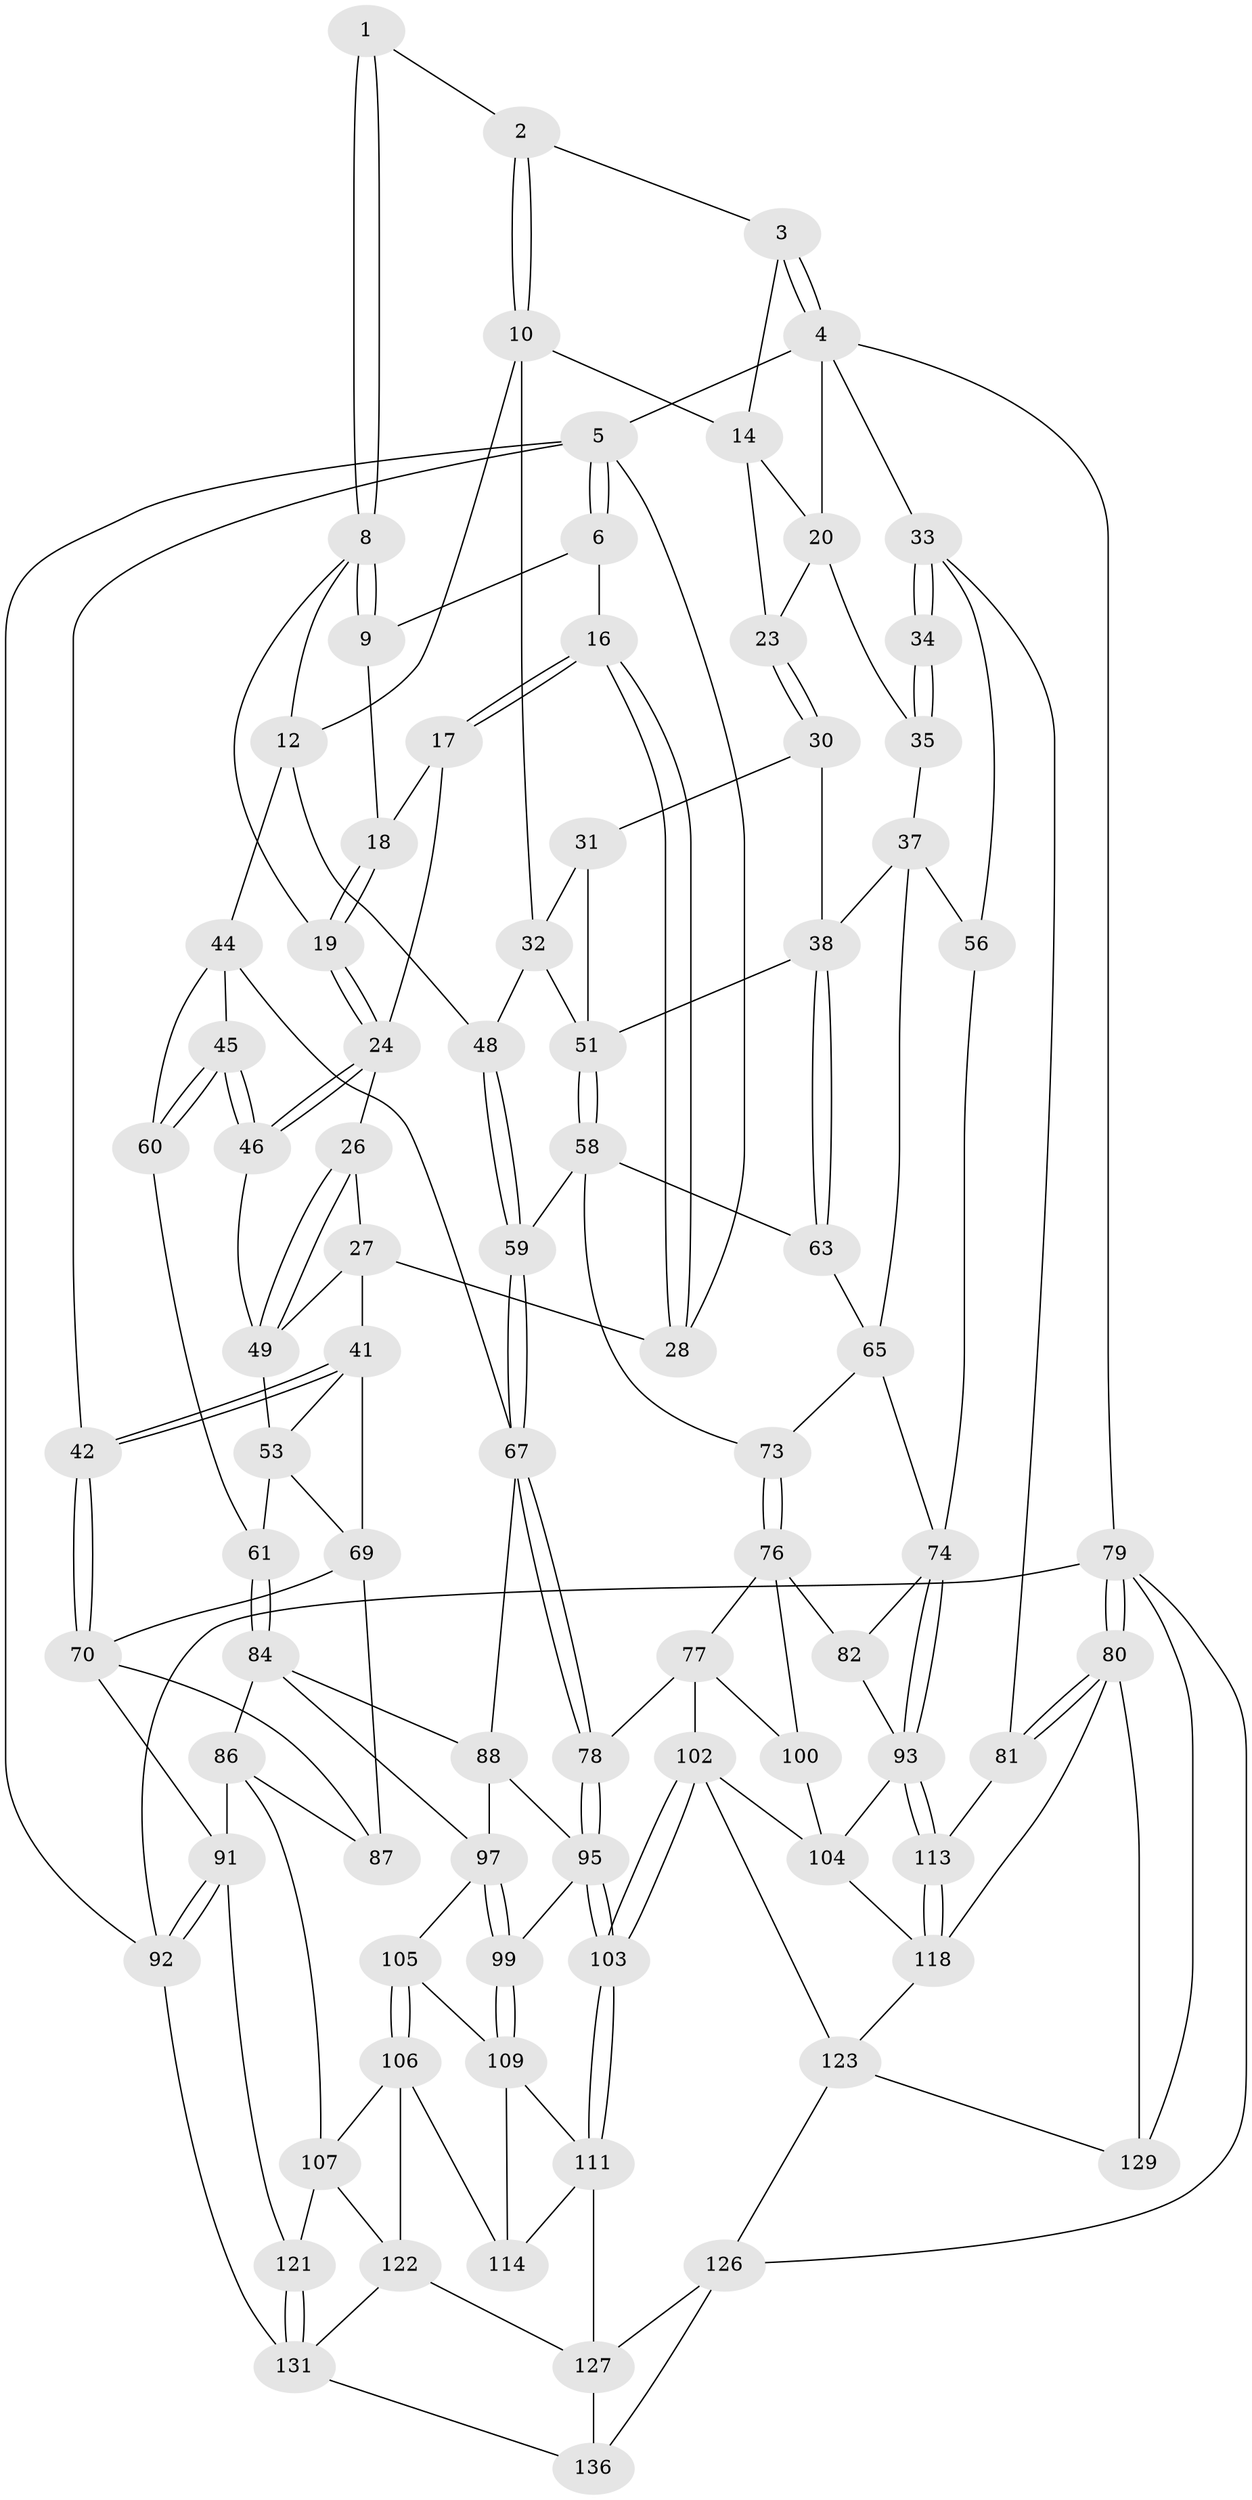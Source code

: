 // Generated by graph-tools (version 1.1) at 2025/24/03/03/25 07:24:36]
// undirected, 87 vertices, 194 edges
graph export_dot {
graph [start="1"]
  node [color=gray90,style=filled];
  1 [pos="+0.3932700075465802+0"];
  2 [pos="+0.5222423753532869+0"];
  3 [pos="+0.7457417360264655+0"];
  4 [pos="+1+0",super="+21"];
  5 [pos="+0+0",super="+29"];
  6 [pos="+0+0",super="+7"];
  8 [pos="+0.39468123536934124+0.09231877808653582",super="+13"];
  9 [pos="+0.26183788958083315+0.013704168454939105"];
  10 [pos="+0.5191348035008432+0.062234899789285425",super="+11"];
  12 [pos="+0.4644655981605698+0.12727067650860097",super="+43"];
  14 [pos="+0.7488547086602099+0",super="+15"];
  16 [pos="+0.15455505410468362+0.05846491870244389"];
  17 [pos="+0.16884242128136492+0.061381518390092156"];
  18 [pos="+0.24224649364259374+0.038650110780686996"];
  19 [pos="+0.31243843019735784+0.16360852173737023"];
  20 [pos="+0.9870461385098942+0.05596456032279816",super="+22"];
  23 [pos="+0.753985063908776+0.0631454788726689"];
  24 [pos="+0.295416174589108+0.18347418696249634",super="+25"];
  26 [pos="+0.18779328074750248+0.20487344929791165"];
  27 [pos="+0.11382323437808511+0.16334113077953125",super="+40"];
  28 [pos="+0.10076806571732477+0.14798147366088418"];
  30 [pos="+0.7060121000405744+0.14641590963802528"];
  31 [pos="+0.5910391830819027+0.17744510501059882"];
  32 [pos="+0.5386343187940952+0.1863980021921206",super="+47"];
  33 [pos="+1+0.16964394109374037",super="+55"];
  34 [pos="+1+0.17246794718905303"];
  35 [pos="+0.8493500613294287+0.14233524221217156",super="+36"];
  37 [pos="+0.8768976445676124+0.24703623433212452",super="+57"];
  38 [pos="+0.7273837130348343+0.264617780581687",super="+39"];
  41 [pos="+0.08913621296226884+0.268132008350861",super="+54"];
  42 [pos="+0+0.21046407064413397"];
  44 [pos="+0.40079221857687913+0.306624309063579",super="+66"];
  45 [pos="+0.3390724451572599+0.28531966207295434"];
  46 [pos="+0.2790312304608479+0.22017072037647045"];
  48 [pos="+0.5176487365435477+0.3075286105793677"];
  49 [pos="+0.2185450170998334+0.2245132141131437",super="+50"];
  51 [pos="+0.6352159871427304+0.31298620403547833",super="+52"];
  53 [pos="+0.18572975956735138+0.33252961750726723",super="+62"];
  56 [pos="+1+0.4343954519092025"];
  58 [pos="+0.5785817603926572+0.3771722335951117",super="+64"];
  59 [pos="+0.5687736304077301+0.38019980245414353"];
  60 [pos="+0.2883961641372539+0.42108602797855116"];
  61 [pos="+0.24816512103246716+0.42791737206050606"];
  63 [pos="+0.7355244572254733+0.2800958747080516"];
  65 [pos="+0.8700648122601369+0.355761897305447",super="+72"];
  67 [pos="+0.5248216928554534+0.4773442358331859",super="+68"];
  69 [pos="+0.06027587364372556+0.3717317960083882",super="+71"];
  70 [pos="+0+0.2879434460842348",super="+90"];
  73 [pos="+0.7293626669108731+0.4233011314511335"];
  74 [pos="+0.8100641399126471+0.491181552753474",super="+75"];
  76 [pos="+0.6662788993861716+0.5377191900404064",super="+83"];
  77 [pos="+0.6129895739662412+0.5320332105966773",super="+101"];
  78 [pos="+0.5452890511690193+0.5107972047712851"];
  79 [pos="+1+1",super="+133"];
  80 [pos="+1+0.8567173211870117",super="+124"];
  81 [pos="+1+0.5999333896860634"];
  82 [pos="+0.7686994730013237+0.5428694280795571"];
  84 [pos="+0.2523194414724447+0.5019000016473196",super="+85"];
  86 [pos="+0.08478362920878246+0.5561739290377238",super="+108"];
  87 [pos="+0.08090620907940993+0.55147134841161"];
  88 [pos="+0.39961176366967854+0.49737748775883395",super="+89"];
  91 [pos="+0+0.8536628080952958",super="+110"];
  92 [pos="+0+1"];
  93 [pos="+0.9241563669694919+0.6424590117678571",super="+94"];
  95 [pos="+0.5122792786168917+0.6639317088881773",super="+96"];
  97 [pos="+0.33591305452248854+0.5592274997291459",super="+98"];
  99 [pos="+0.3882608080351008+0.6448319120601562"];
  100 [pos="+0.7035692338692336+0.6237581974823783"];
  102 [pos="+0.6061371791092196+0.7695606830305398",super="+117"];
  103 [pos="+0.5564077916315918+0.7757931385793982"];
  104 [pos="+0.819242326047585+0.6575296186889795",super="+116"];
  105 [pos="+0.27457108498794575+0.6511779256327155"];
  106 [pos="+0.21400023204317667+0.6993584707189491",super="+115"];
  107 [pos="+0.13548874375107806+0.6756352278350265",super="+120"];
  109 [pos="+0.3459043359524424+0.6789956958718032",super="+112"];
  111 [pos="+0.5505231304541878+0.7817241899109029",super="+128"];
  113 [pos="+1+0.6586360969736745"];
  114 [pos="+0.27758568248683346+0.8528125802642655"];
  118 [pos="+0.8942517334665376+0.8308864691123047",super="+119"];
  121 [pos="+0.025349507465715706+0.8240811861522392"];
  122 [pos="+0.24042929903661547+0.8718895907995845",super="+130"];
  123 [pos="+0.6846182335734496+0.8137426879877058",super="+125"];
  126 [pos="+0.7060548864113179+0.9453960987577789",super="+134"];
  127 [pos="+0.49830843027146954+0.9911674699952429",super="+132"];
  129 [pos="+0.8632189142770849+0.9146355231520277"];
  131 [pos="+0.16746840628634796+1",super="+135"];
  136 [pos="+0.48356908099790724+1"];
  1 -- 2;
  1 -- 8;
  1 -- 8;
  2 -- 3;
  2 -- 10;
  2 -- 10;
  3 -- 4;
  3 -- 4;
  3 -- 14;
  4 -- 5;
  4 -- 79;
  4 -- 33;
  4 -- 20;
  5 -- 6;
  5 -- 6;
  5 -- 92;
  5 -- 42;
  5 -- 28;
  6 -- 16;
  6 -- 9;
  8 -- 9;
  8 -- 9;
  8 -- 19;
  8 -- 12;
  9 -- 18;
  10 -- 14;
  10 -- 32;
  10 -- 12;
  12 -- 48;
  12 -- 44;
  14 -- 20;
  14 -- 23;
  16 -- 17;
  16 -- 17;
  16 -- 28;
  16 -- 28;
  17 -- 18;
  17 -- 24;
  18 -- 19;
  18 -- 19;
  19 -- 24;
  19 -- 24;
  20 -- 35;
  20 -- 23;
  23 -- 30;
  23 -- 30;
  24 -- 46;
  24 -- 46;
  24 -- 26;
  26 -- 27;
  26 -- 49;
  26 -- 49;
  27 -- 28;
  27 -- 41;
  27 -- 49;
  30 -- 31;
  30 -- 38;
  31 -- 32;
  31 -- 51;
  32 -- 48;
  32 -- 51;
  33 -- 34;
  33 -- 34;
  33 -- 56;
  33 -- 81;
  34 -- 35 [weight=2];
  34 -- 35;
  35 -- 37;
  37 -- 38;
  37 -- 56;
  37 -- 65;
  38 -- 63;
  38 -- 63;
  38 -- 51;
  41 -- 42;
  41 -- 42;
  41 -- 69;
  41 -- 53;
  42 -- 70;
  42 -- 70;
  44 -- 45;
  44 -- 60;
  44 -- 67;
  45 -- 46;
  45 -- 46;
  45 -- 60;
  45 -- 60;
  46 -- 49;
  48 -- 59;
  48 -- 59;
  49 -- 53;
  51 -- 58;
  51 -- 58;
  53 -- 61;
  53 -- 69;
  56 -- 74;
  58 -- 59;
  58 -- 73;
  58 -- 63;
  59 -- 67;
  59 -- 67;
  60 -- 61;
  61 -- 84;
  61 -- 84;
  63 -- 65;
  65 -- 73;
  65 -- 74;
  67 -- 78;
  67 -- 78;
  67 -- 88;
  69 -- 70;
  69 -- 87;
  70 -- 91;
  70 -- 87;
  73 -- 76;
  73 -- 76;
  74 -- 93;
  74 -- 93;
  74 -- 82;
  76 -- 77;
  76 -- 100;
  76 -- 82;
  77 -- 78;
  77 -- 100;
  77 -- 102;
  78 -- 95;
  78 -- 95;
  79 -- 80;
  79 -- 80;
  79 -- 92;
  79 -- 129;
  79 -- 126;
  80 -- 81;
  80 -- 81;
  80 -- 129;
  80 -- 118;
  81 -- 113;
  82 -- 93;
  84 -- 86;
  84 -- 97;
  84 -- 88;
  86 -- 87;
  86 -- 91;
  86 -- 107;
  88 -- 95;
  88 -- 97;
  91 -- 92;
  91 -- 92;
  91 -- 121;
  92 -- 131;
  93 -- 113;
  93 -- 113;
  93 -- 104;
  95 -- 103;
  95 -- 103;
  95 -- 99;
  97 -- 99;
  97 -- 99;
  97 -- 105;
  99 -- 109;
  99 -- 109;
  100 -- 104;
  102 -- 103;
  102 -- 103;
  102 -- 123;
  102 -- 104;
  103 -- 111;
  103 -- 111;
  104 -- 118;
  105 -- 106;
  105 -- 106;
  105 -- 109;
  106 -- 107;
  106 -- 114;
  106 -- 122;
  107 -- 121;
  107 -- 122;
  109 -- 114;
  109 -- 111;
  111 -- 114;
  111 -- 127;
  113 -- 118;
  113 -- 118;
  118 -- 123;
  121 -- 131;
  121 -- 131;
  122 -- 131;
  122 -- 127;
  123 -- 129;
  123 -- 126;
  126 -- 127;
  126 -- 136;
  127 -- 136;
  131 -- 136;
}
